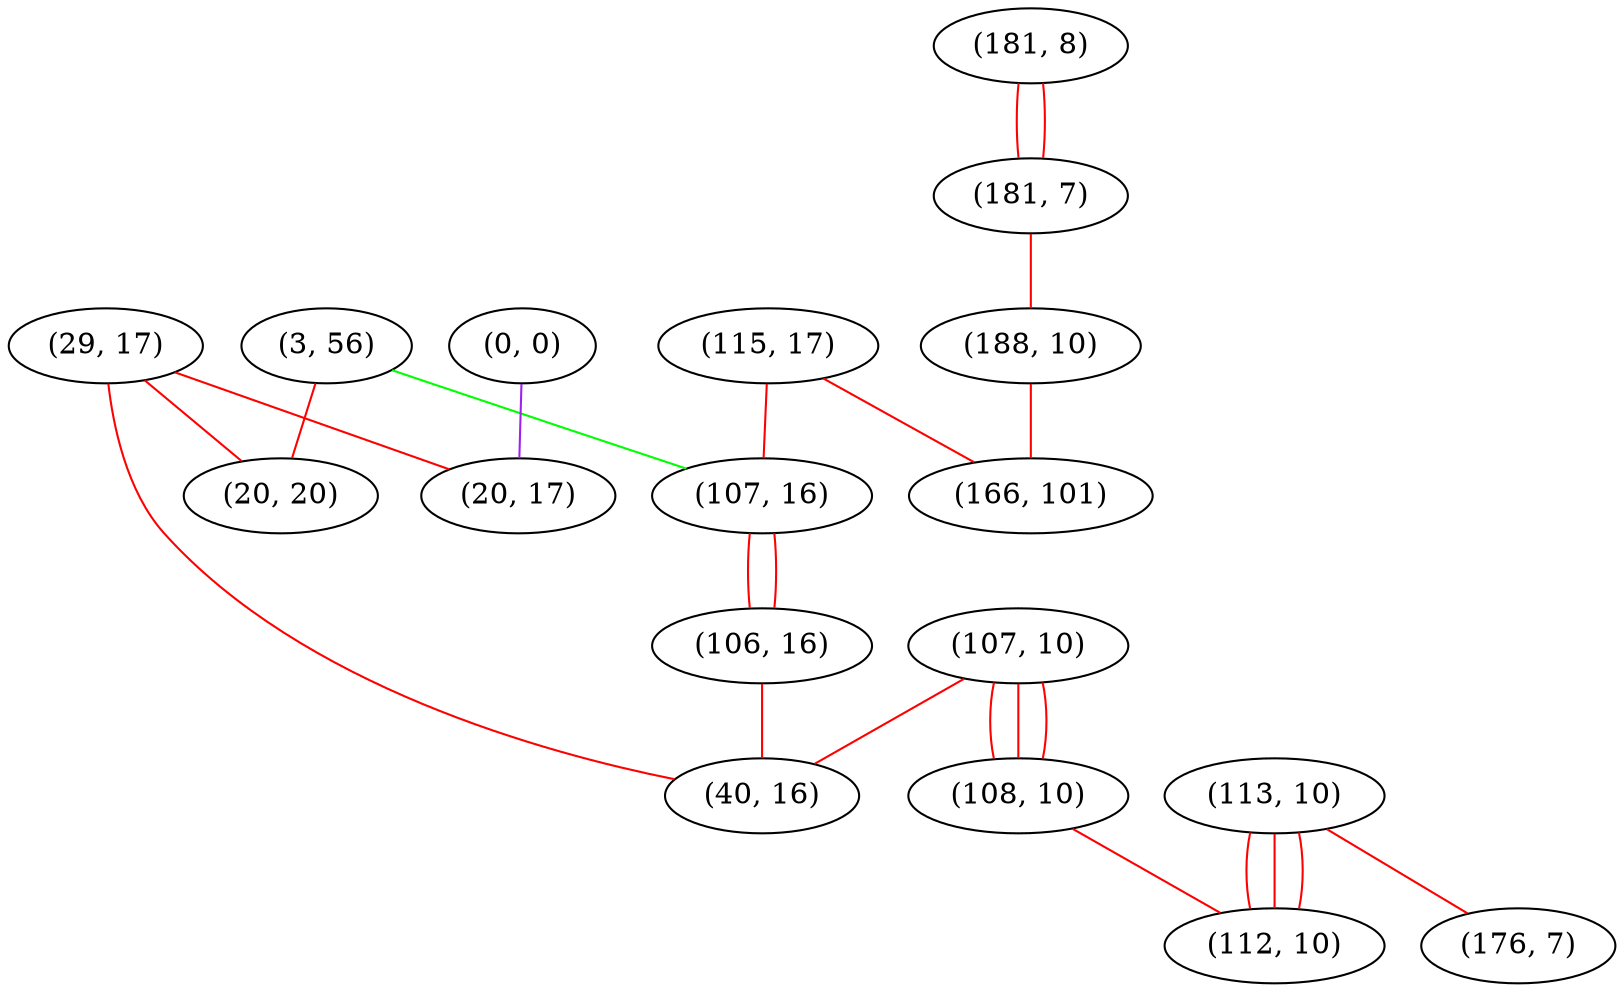 graph "" {
"(3, 56)";
"(29, 17)";
"(107, 10)";
"(115, 17)";
"(107, 16)";
"(113, 10)";
"(106, 16)";
"(20, 20)";
"(181, 8)";
"(181, 7)";
"(0, 0)";
"(176, 7)";
"(188, 10)";
"(108, 10)";
"(40, 16)";
"(20, 17)";
"(166, 101)";
"(112, 10)";
"(3, 56)" -- "(107, 16)"  [color=green, key=0, weight=2];
"(3, 56)" -- "(20, 20)"  [color=red, key=0, weight=1];
"(29, 17)" -- "(40, 16)"  [color=red, key=0, weight=1];
"(29, 17)" -- "(20, 20)"  [color=red, key=0, weight=1];
"(29, 17)" -- "(20, 17)"  [color=red, key=0, weight=1];
"(107, 10)" -- "(108, 10)"  [color=red, key=0, weight=1];
"(107, 10)" -- "(108, 10)"  [color=red, key=1, weight=1];
"(107, 10)" -- "(108, 10)"  [color=red, key=2, weight=1];
"(107, 10)" -- "(40, 16)"  [color=red, key=0, weight=1];
"(115, 17)" -- "(107, 16)"  [color=red, key=0, weight=1];
"(115, 17)" -- "(166, 101)"  [color=red, key=0, weight=1];
"(107, 16)" -- "(106, 16)"  [color=red, key=0, weight=1];
"(107, 16)" -- "(106, 16)"  [color=red, key=1, weight=1];
"(113, 10)" -- "(112, 10)"  [color=red, key=0, weight=1];
"(113, 10)" -- "(112, 10)"  [color=red, key=1, weight=1];
"(113, 10)" -- "(112, 10)"  [color=red, key=2, weight=1];
"(113, 10)" -- "(176, 7)"  [color=red, key=0, weight=1];
"(106, 16)" -- "(40, 16)"  [color=red, key=0, weight=1];
"(181, 8)" -- "(181, 7)"  [color=red, key=0, weight=1];
"(181, 8)" -- "(181, 7)"  [color=red, key=1, weight=1];
"(181, 7)" -- "(188, 10)"  [color=red, key=0, weight=1];
"(0, 0)" -- "(20, 17)"  [color=purple, key=0, weight=4];
"(188, 10)" -- "(166, 101)"  [color=red, key=0, weight=1];
"(108, 10)" -- "(112, 10)"  [color=red, key=0, weight=1];
}

